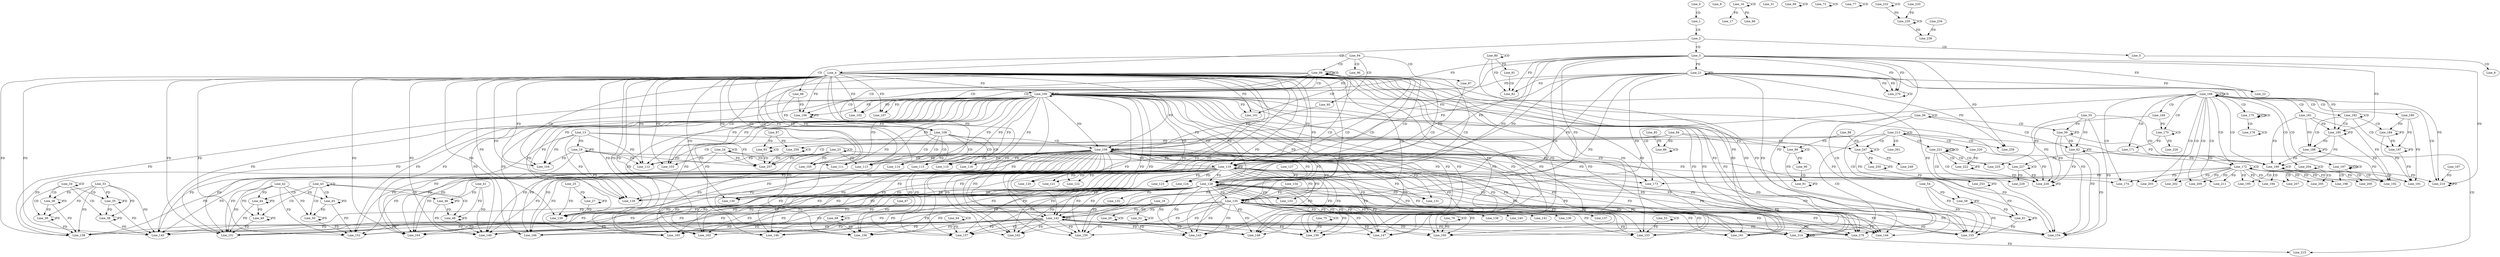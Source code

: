 digraph G {
  Line_0;
  Line_1;
  Line_2;
  Line_3;
  Line_4;
  Line_5;
  Line_6;
  Line_8;
  Line_16;
  Line_16;
  Line_17;
  Line_13;
  Line_19;
  Line_19;
  Line_20;
  Line_20;
  Line_18;
  Line_20;
  Line_21;
  Line_21;
  Line_22;
  Line_23;
  Line_23;
  Line_24;
  Line_24;
  Line_25;
  Line_27;
  Line_27;
  Line_31;
  Line_32;
  Line_32;
  Line_32;
  Line_34;
  Line_34;
  Line_35;
  Line_33;
  Line_36;
  Line_38;
  Line_39;
  Line_43;
  Line_43;
  Line_44;
  Line_42;
  Line_45;
  Line_45;
  Line_46;
  Line_41;
  Line_48;
  Line_49;
  Line_50;
  Line_53;
  Line_53;
  Line_56;
  Line_56;
  Line_58;
  Line_54;
  Line_58;
  Line_59;
  Line_55;
  Line_61;
  Line_62;
  Line_64;
  Line_64;
  Line_66;
  Line_68;
  Line_68;
  Line_67;
  Line_68;
  Line_69;
  Line_69;
  Line_72;
  Line_72;
  Line_75;
  Line_75;
  Line_76;
  Line_76;
  Line_77;
  Line_77;
  Line_80;
  Line_80;
  Line_81;
  Line_82;
  Line_86;
  Line_86;
  Line_85;
  Line_86;
  Line_84;
  Line_89;
  Line_89;
  Line_88;
  Line_90;
  Line_90;
  Line_91;
  Line_91;
  Line_93;
  Line_93;
  Line_87;
  Line_93;
  Line_94;
  Line_95;
  Line_96;
  Line_97;
  Line_98;
  Line_99;
  Line_99;
  Line_99;
  Line_100;
  Line_100;
  Line_101;
  Line_102;
  Line_103;
  Line_104;
  Line_105;
  Line_106;
  Line_106;
  Line_107;
  Line_108;
  Line_109;
  Line_109;
  Line_110;
  Line_111;
  Line_112;
  Line_113;
  Line_114;
  Line_115;
  Line_116;
  Line_119;
  Line_119;
  Line_120;
  Line_121;
  Line_122;
  Line_123;
  Line_124;
  Line_128;
  Line_128;
  Line_127;
  Line_129;
  Line_130;
  Line_131;
  Line_132;
  Line_133;
  Line_135;
  Line_135;
  Line_134;
  Line_136;
  Line_137;
  Line_138;
  Line_139;
  Line_140;
  Line_141;
  Line_142;
  Line_142;
  Line_143;
  Line_144;
  Line_145;
  Line_145;
  Line_145;
  Line_146;
  Line_147;
  Line_148;
  Line_149;
  Line_149;
  Line_149;
  Line_150;
  Line_151;
  Line_152;
  Line_153;
  Line_154;
  Line_154;
  Line_154;
  Line_155;
  Line_156;
  Line_157;
  Line_158;
  Line_158;
  Line_158;
  Line_159;
  Line_160;
  Line_161;
  Line_162;
  Line_163;
  Line_164;
  Line_165;
  Line_166;
  Line_168;
  Line_168;
  Line_168;
  Line_169;
  Line_170;
  Line_170;
  Line_171;
  Line_171;
  Line_172;
  Line_172;
  Line_173;
  Line_174;
  Line_175;
  Line_175;
  Line_175;
  Line_176;
  Line_176;
  Line_180;
  Line_181;
  Line_182;
  Line_182;
  Line_184;
  Line_184;
  Line_185;
  Line_185;
  Line_187;
  Line_188;
  Line_190;
  Line_190;
  Line_190;
  Line_191;
  Line_192;
  Line_194;
  Line_195;
  Line_197;
  Line_197;
  Line_197;
  Line_198;
  Line_200;
  Line_202;
  Line_203;
  Line_204;
  Line_204;
  Line_205;
  Line_207;
  Line_209;
  Line_210;
  Line_167;
  Line_210;
  Line_211;
  Line_213;
  Line_213;
  Line_213;
  Line_214;
  Line_214;
  Line_215;
  Line_220;
  Line_221;
  Line_221;
  Line_221;
  Line_222;
  Line_225;
  Line_226;
  Line_227;
  Line_227;
  Line_228;
  Line_228;
  Line_229;
  Line_232;
  Line_232;
  Line_235;
  Line_235;
  Line_233;
  Line_236;
  Line_234;
  Line_247;
  Line_247;
  Line_248;
  Line_250;
  Line_253;
  Line_256;
  Line_256;
  Line_256;
  Line_257;
  Line_258;
  Line_261;
  Line_270;
  Line_270;
  Line_276;
  Line_0 -> Line_1 [ label="CD" ];
  Line_1 -> Line_2 [ label="CD" ];
  Line_2 -> Line_3 [ label="CD" ];
  Line_2 -> Line_4 [ label="CD" ];
  Line_2 -> Line_5 [ label="CD" ];
  Line_5 -> Line_6 [ label="CD" ];
  Line_16 -> Line_16 [ label="CD" ];
  Line_16 -> Line_17 [ label="FD" ];
  Line_13 -> Line_19 [ label="FD" ];
  Line_19 -> Line_19 [ label="FD" ];
  Line_20 -> Line_20 [ label="CD" ];
  Line_18 -> Line_20 [ label="FD" ];
  Line_3 -> Line_21 [ label="FD" ];
  Line_21 -> Line_21 [ label="FD" ];
  Line_3 -> Line_22 [ label="FD" ];
  Line_21 -> Line_22 [ label="FD" ];
  Line_23 -> Line_23 [ label="CD" ];
  Line_24 -> Line_24 [ label="CD" ];
  Line_25 -> Line_27 [ label="FD" ];
  Line_27 -> Line_27 [ label="FD" ];
  Line_32 -> Line_32 [ label="CD" ];
  Line_18 -> Line_32 [ label="FD" ];
  Line_34 -> Line_34 [ label="CD" ];
  Line_34 -> Line_35 [ label="CD" ];
  Line_33 -> Line_35 [ label="FD" ];
  Line_35 -> Line_35 [ label="FD" ];
  Line_34 -> Line_36 [ label="CD" ];
  Line_33 -> Line_36 [ label="FD" ];
  Line_36 -> Line_36 [ label="FD" ];
  Line_34 -> Line_38 [ label="CD" ];
  Line_33 -> Line_38 [ label="FD" ];
  Line_35 -> Line_38 [ label="FD" ];
  Line_38 -> Line_38 [ label="FD" ];
  Line_34 -> Line_39 [ label="CD" ];
  Line_33 -> Line_39 [ label="FD" ];
  Line_36 -> Line_39 [ label="FD" ];
  Line_39 -> Line_39 [ label="FD" ];
  Line_43 -> Line_43 [ label="CD" ];
  Line_43 -> Line_44 [ label="CD" ];
  Line_42 -> Line_44 [ label="FD" ];
  Line_44 -> Line_44 [ label="FD" ];
  Line_43 -> Line_45 [ label="CD" ];
  Line_42 -> Line_45 [ label="FD" ];
  Line_45 -> Line_45 [ label="FD" ];
  Line_43 -> Line_46 [ label="CD" ];
  Line_41 -> Line_46 [ label="FD" ];
  Line_46 -> Line_46 [ label="FD" ];
  Line_43 -> Line_48 [ label="CD" ];
  Line_41 -> Line_48 [ label="FD" ];
  Line_46 -> Line_48 [ label="FD" ];
  Line_48 -> Line_48 [ label="FD" ];
  Line_43 -> Line_49 [ label="CD" ];
  Line_42 -> Line_49 [ label="FD" ];
  Line_44 -> Line_49 [ label="FD" ];
  Line_49 -> Line_49 [ label="FD" ];
  Line_43 -> Line_50 [ label="CD" ];
  Line_42 -> Line_50 [ label="FD" ];
  Line_45 -> Line_50 [ label="FD" ];
  Line_50 -> Line_50 [ label="FD" ];
  Line_53 -> Line_53 [ label="CD" ];
  Line_56 -> Line_56 [ label="CD" ];
  Line_56 -> Line_58 [ label="CD" ];
  Line_54 -> Line_58 [ label="FD" ];
  Line_58 -> Line_58 [ label="FD" ];
  Line_56 -> Line_59 [ label="CD" ];
  Line_55 -> Line_59 [ label="FD" ];
  Line_59 -> Line_59 [ label="FD" ];
  Line_56 -> Line_61 [ label="CD" ];
  Line_54 -> Line_61 [ label="FD" ];
  Line_58 -> Line_61 [ label="FD" ];
  Line_61 -> Line_61 [ label="FD" ];
  Line_56 -> Line_62 [ label="CD" ];
  Line_55 -> Line_62 [ label="FD" ];
  Line_59 -> Line_62 [ label="FD" ];
  Line_62 -> Line_62 [ label="FD" ];
  Line_64 -> Line_64 [ label="CD" ];
  Line_16 -> Line_66 [ label="FD" ];
  Line_68 -> Line_68 [ label="CD" ];
  Line_67 -> Line_68 [ label="FD" ];
  Line_69 -> Line_69 [ label="CD" ];
  Line_72 -> Line_72 [ label="CD" ];
  Line_75 -> Line_75 [ label="CD" ];
  Line_76 -> Line_76 [ label="CD" ];
  Line_77 -> Line_77 [ label="CD" ];
  Line_80 -> Line_80 [ label="CD" ];
  Line_80 -> Line_81 [ label="FD" ];
  Line_81 -> Line_82 [ label="CD" ];
  Line_3 -> Line_82 [ label="FD" ];
  Line_21 -> Line_82 [ label="FD" ];
  Line_80 -> Line_82 [ label="FD" ];
  Line_86 -> Line_86 [ label="CD" ];
  Line_85 -> Line_86 [ label="FD" ];
  Line_84 -> Line_86 [ label="FD" ];
  Line_89 -> Line_89 [ label="CD" ];
  Line_88 -> Line_89 [ label="FD" ];
  Line_84 -> Line_89 [ label="FD" ];
  Line_89 -> Line_90 [ label="FD" ];
  Line_90 -> Line_91 [ label="CD" ];
  Line_89 -> Line_91 [ label="FD" ];
  Line_91 -> Line_91 [ label="FD" ];
  Line_93 -> Line_93 [ label="CD" ];
  Line_87 -> Line_93 [ label="FD" ];
  Line_84 -> Line_93 [ label="FD" ];
  Line_94 -> Line_95 [ label="CD" ];
  Line_94 -> Line_96 [ label="CD" ];
  Line_94 -> Line_97 [ label="CD" ];
  Line_94 -> Line_98 [ label="CD" ];
  Line_94 -> Line_99 [ label="CD" ];
  Line_99 -> Line_99 [ label="CD" ];
  Line_99 -> Line_99 [ label="CD" ];
  Line_99 -> Line_100 [ label="CD" ];
  Line_4 -> Line_100 [ label="FD" ];
  Line_100 -> Line_100 [ label="FD" ];
  Line_3 -> Line_100 [ label="FD" ];
  Line_21 -> Line_100 [ label="FD" ];
  Line_96 -> Line_100 [ label="FD" ];
  Line_99 -> Line_101 [ label="CD" ];
  Line_4 -> Line_101 [ label="FD" ];
  Line_100 -> Line_101 [ label="FD" ];
  Line_99 -> Line_102 [ label="CD" ];
  Line_4 -> Line_102 [ label="FD" ];
  Line_100 -> Line_102 [ label="FD" ];
  Line_99 -> Line_103 [ label="CD" ];
  Line_4 -> Line_103 [ label="FD" ];
  Line_100 -> Line_103 [ label="FD" ];
  Line_24 -> Line_103 [ label="FD" ];
  Line_99 -> Line_104 [ label="CD" ];
  Line_4 -> Line_104 [ label="FD" ];
  Line_100 -> Line_104 [ label="FD" ];
  Line_13 -> Line_104 [ label="FD" ];
  Line_19 -> Line_104 [ label="FD" ];
  Line_99 -> Line_105 [ label="CD" ];
  Line_4 -> Line_105 [ label="FD" ];
  Line_100 -> Line_105 [ label="FD" ];
  Line_23 -> Line_105 [ label="FD" ];
  Line_99 -> Line_106 [ label="CD" ];
  Line_98 -> Line_106 [ label="FD" ];
  Line_106 -> Line_106 [ label="FD" ];
  Line_4 -> Line_106 [ label="FD" ];
  Line_100 -> Line_106 [ label="FD" ];
  Line_99 -> Line_107 [ label="CD" ];
  Line_4 -> Line_107 [ label="FD" ];
  Line_100 -> Line_107 [ label="FD" ];
  Line_99 -> Line_108 [ label="CD" ];
  Line_98 -> Line_108 [ label="FD" ];
  Line_106 -> Line_108 [ label="FD" ];
  Line_108 -> Line_109 [ label="CD" ];
  Line_4 -> Line_109 [ label="FD" ];
  Line_100 -> Line_109 [ label="FD" ];
  Line_109 -> Line_109 [ label="FD" ];
  Line_3 -> Line_109 [ label="FD" ];
  Line_21 -> Line_109 [ label="FD" ];
  Line_95 -> Line_109 [ label="FD" ];
  Line_108 -> Line_110 [ label="CD" ];
  Line_4 -> Line_110 [ label="FD" ];
  Line_100 -> Line_110 [ label="FD" ];
  Line_109 -> Line_110 [ label="FD" ];
  Line_108 -> Line_111 [ label="CD" ];
  Line_4 -> Line_111 [ label="FD" ];
  Line_100 -> Line_111 [ label="FD" ];
  Line_109 -> Line_111 [ label="FD" ];
  Line_24 -> Line_111 [ label="FD" ];
  Line_108 -> Line_112 [ label="CD" ];
  Line_4 -> Line_112 [ label="FD" ];
  Line_100 -> Line_112 [ label="FD" ];
  Line_109 -> Line_112 [ label="FD" ];
  Line_13 -> Line_112 [ label="FD" ];
  Line_19 -> Line_112 [ label="FD" ];
  Line_108 -> Line_113 [ label="CD" ];
  Line_4 -> Line_113 [ label="FD" ];
  Line_100 -> Line_113 [ label="FD" ];
  Line_109 -> Line_113 [ label="FD" ];
  Line_23 -> Line_113 [ label="FD" ];
  Line_108 -> Line_114 [ label="CD" ];
  Line_4 -> Line_114 [ label="FD" ];
  Line_100 -> Line_114 [ label="FD" ];
  Line_109 -> Line_114 [ label="FD" ];
  Line_108 -> Line_115 [ label="CD" ];
  Line_4 -> Line_115 [ label="FD" ];
  Line_100 -> Line_115 [ label="FD" ];
  Line_109 -> Line_115 [ label="FD" ];
  Line_108 -> Line_116 [ label="CD" ];
  Line_109 -> Line_116 [ label="FD" ];
  Line_99 -> Line_119 [ label="CD" ];
  Line_4 -> Line_119 [ label="FD" ];
  Line_100 -> Line_119 [ label="FD" ];
  Line_109 -> Line_119 [ label="FD" ];
  Line_119 -> Line_119 [ label="FD" ];
  Line_3 -> Line_119 [ label="FD" ];
  Line_21 -> Line_119 [ label="FD" ];
  Line_97 -> Line_119 [ label="FD" ];
  Line_99 -> Line_120 [ label="CD" ];
  Line_119 -> Line_120 [ label="FD" ];
  Line_99 -> Line_121 [ label="CD" ];
  Line_119 -> Line_121 [ label="FD" ];
  Line_99 -> Line_122 [ label="CD" ];
  Line_119 -> Line_122 [ label="FD" ];
  Line_99 -> Line_123 [ label="CD" ];
  Line_119 -> Line_123 [ label="FD" ];
  Line_99 -> Line_124 [ label="CD" ];
  Line_119 -> Line_124 [ label="FD" ];
  Line_4 -> Line_128 [ label="FD" ];
  Line_100 -> Line_128 [ label="FD" ];
  Line_109 -> Line_128 [ label="FD" ];
  Line_119 -> Line_128 [ label="FD" ];
  Line_128 -> Line_128 [ label="FD" ];
  Line_3 -> Line_128 [ label="FD" ];
  Line_21 -> Line_128 [ label="FD" ];
  Line_127 -> Line_128 [ label="FD" ];
  Line_4 -> Line_129 [ label="FD" ];
  Line_100 -> Line_129 [ label="FD" ];
  Line_109 -> Line_129 [ label="FD" ];
  Line_119 -> Line_129 [ label="FD" ];
  Line_128 -> Line_129 [ label="FD" ];
  Line_13 -> Line_129 [ label="FD" ];
  Line_19 -> Line_129 [ label="FD" ];
  Line_4 -> Line_130 [ label="FD" ];
  Line_100 -> Line_130 [ label="FD" ];
  Line_109 -> Line_130 [ label="FD" ];
  Line_119 -> Line_130 [ label="FD" ];
  Line_128 -> Line_130 [ label="FD" ];
  Line_23 -> Line_130 [ label="FD" ];
  Line_109 -> Line_131 [ label="FD" ];
  Line_119 -> Line_131 [ label="FD" ];
  Line_128 -> Line_131 [ label="FD" ];
  Line_128 -> Line_132 [ label="FD" ];
  Line_119 -> Line_133 [ label="FD" ];
  Line_128 -> Line_133 [ label="FD" ];
  Line_4 -> Line_135 [ label="FD" ];
  Line_100 -> Line_135 [ label="FD" ];
  Line_109 -> Line_135 [ label="FD" ];
  Line_119 -> Line_135 [ label="FD" ];
  Line_128 -> Line_135 [ label="FD" ];
  Line_135 -> Line_135 [ label="FD" ];
  Line_3 -> Line_135 [ label="FD" ];
  Line_21 -> Line_135 [ label="FD" ];
  Line_134 -> Line_135 [ label="FD" ];
  Line_135 -> Line_136 [ label="FD" ];
  Line_135 -> Line_137 [ label="FD" ];
  Line_135 -> Line_138 [ label="FD" ];
  Line_4 -> Line_139 [ label="FD" ];
  Line_100 -> Line_139 [ label="FD" ];
  Line_109 -> Line_139 [ label="FD" ];
  Line_119 -> Line_139 [ label="FD" ];
  Line_128 -> Line_139 [ label="FD" ];
  Line_135 -> Line_139 [ label="FD" ];
  Line_25 -> Line_139 [ label="FD" ];
  Line_27 -> Line_139 [ label="FD" ];
  Line_135 -> Line_140 [ label="FD" ];
  Line_135 -> Line_141 [ label="FD" ];
  Line_4 -> Line_142 [ label="FD" ];
  Line_100 -> Line_142 [ label="FD" ];
  Line_109 -> Line_142 [ label="FD" ];
  Line_119 -> Line_142 [ label="FD" ];
  Line_128 -> Line_142 [ label="FD" ];
  Line_135 -> Line_142 [ label="FD" ];
  Line_142 -> Line_142 [ label="FD" ];
  Line_3 -> Line_142 [ label="FD" ];
  Line_21 -> Line_142 [ label="FD" ];
  Line_4 -> Line_143 [ label="FD" ];
  Line_100 -> Line_143 [ label="FD" ];
  Line_109 -> Line_143 [ label="FD" ];
  Line_119 -> Line_143 [ label="FD" ];
  Line_128 -> Line_143 [ label="FD" ];
  Line_135 -> Line_143 [ label="FD" ];
  Line_142 -> Line_143 [ label="FD" ];
  Line_32 -> Line_143 [ label="FD" ];
  Line_4 -> Line_144 [ label="FD" ];
  Line_100 -> Line_144 [ label="FD" ];
  Line_109 -> Line_144 [ label="FD" ];
  Line_119 -> Line_144 [ label="FD" ];
  Line_128 -> Line_144 [ label="FD" ];
  Line_135 -> Line_144 [ label="FD" ];
  Line_142 -> Line_144 [ label="FD" ];
  Line_4 -> Line_145 [ label="FD" ];
  Line_100 -> Line_145 [ label="FD" ];
  Line_109 -> Line_145 [ label="FD" ];
  Line_119 -> Line_145 [ label="FD" ];
  Line_128 -> Line_145 [ label="FD" ];
  Line_135 -> Line_145 [ label="FD" ];
  Line_142 -> Line_145 [ label="FD" ];
  Line_33 -> Line_145 [ label="FD" ];
  Line_35 -> Line_145 [ label="FD" ];
  Line_38 -> Line_145 [ label="FD" ];
  Line_4 -> Line_146 [ label="FD" ];
  Line_100 -> Line_146 [ label="FD" ];
  Line_109 -> Line_146 [ label="FD" ];
  Line_119 -> Line_146 [ label="FD" ];
  Line_128 -> Line_146 [ label="FD" ];
  Line_135 -> Line_146 [ label="FD" ];
  Line_142 -> Line_146 [ label="FD" ];
  Line_4 -> Line_147 [ label="FD" ];
  Line_100 -> Line_147 [ label="FD" ];
  Line_109 -> Line_147 [ label="FD" ];
  Line_119 -> Line_147 [ label="FD" ];
  Line_128 -> Line_147 [ label="FD" ];
  Line_135 -> Line_147 [ label="FD" ];
  Line_142 -> Line_147 [ label="FD" ];
  Line_4 -> Line_148 [ label="FD" ];
  Line_100 -> Line_148 [ label="FD" ];
  Line_109 -> Line_148 [ label="FD" ];
  Line_119 -> Line_148 [ label="FD" ];
  Line_128 -> Line_148 [ label="FD" ];
  Line_135 -> Line_148 [ label="FD" ];
  Line_142 -> Line_148 [ label="FD" ];
  Line_4 -> Line_149 [ label="FD" ];
  Line_100 -> Line_149 [ label="FD" ];
  Line_109 -> Line_149 [ label="FD" ];
  Line_119 -> Line_149 [ label="FD" ];
  Line_128 -> Line_149 [ label="FD" ];
  Line_135 -> Line_149 [ label="FD" ];
  Line_142 -> Line_149 [ label="FD" ];
  Line_41 -> Line_149 [ label="FD" ];
  Line_46 -> Line_149 [ label="FD" ];
  Line_48 -> Line_149 [ label="FD" ];
  Line_4 -> Line_150 [ label="FD" ];
  Line_100 -> Line_150 [ label="FD" ];
  Line_109 -> Line_150 [ label="FD" ];
  Line_119 -> Line_150 [ label="FD" ];
  Line_128 -> Line_150 [ label="FD" ];
  Line_135 -> Line_150 [ label="FD" ];
  Line_142 -> Line_150 [ label="FD" ];
  Line_20 -> Line_150 [ label="FD" ];
  Line_4 -> Line_151 [ label="FD" ];
  Line_100 -> Line_151 [ label="FD" ];
  Line_109 -> Line_151 [ label="FD" ];
  Line_119 -> Line_151 [ label="FD" ];
  Line_128 -> Line_151 [ label="FD" ];
  Line_135 -> Line_151 [ label="FD" ];
  Line_142 -> Line_151 [ label="FD" ];
  Line_42 -> Line_151 [ label="FD" ];
  Line_44 -> Line_151 [ label="FD" ];
  Line_49 -> Line_151 [ label="FD" ];
  Line_4 -> Line_152 [ label="FD" ];
  Line_100 -> Line_152 [ label="FD" ];
  Line_109 -> Line_152 [ label="FD" ];
  Line_119 -> Line_152 [ label="FD" ];
  Line_128 -> Line_152 [ label="FD" ];
  Line_135 -> Line_152 [ label="FD" ];
  Line_142 -> Line_152 [ label="FD" ];
  Line_42 -> Line_152 [ label="FD" ];
  Line_45 -> Line_152 [ label="FD" ];
  Line_50 -> Line_152 [ label="FD" ];
  Line_4 -> Line_153 [ label="FD" ];
  Line_100 -> Line_153 [ label="FD" ];
  Line_109 -> Line_153 [ label="FD" ];
  Line_119 -> Line_153 [ label="FD" ];
  Line_128 -> Line_153 [ label="FD" ];
  Line_135 -> Line_153 [ label="FD" ];
  Line_142 -> Line_153 [ label="FD" ];
  Line_53 -> Line_153 [ label="FD" ];
  Line_4 -> Line_154 [ label="FD" ];
  Line_100 -> Line_154 [ label="FD" ];
  Line_109 -> Line_154 [ label="FD" ];
  Line_119 -> Line_154 [ label="FD" ];
  Line_128 -> Line_154 [ label="FD" ];
  Line_135 -> Line_154 [ label="FD" ];
  Line_142 -> Line_154 [ label="FD" ];
  Line_55 -> Line_154 [ label="FD" ];
  Line_59 -> Line_154 [ label="FD" ];
  Line_62 -> Line_154 [ label="FD" ];
  Line_4 -> Line_155 [ label="FD" ];
  Line_100 -> Line_155 [ label="FD" ];
  Line_109 -> Line_155 [ label="FD" ];
  Line_119 -> Line_155 [ label="FD" ];
  Line_128 -> Line_155 [ label="FD" ];
  Line_135 -> Line_155 [ label="FD" ];
  Line_142 -> Line_155 [ label="FD" ];
  Line_54 -> Line_155 [ label="FD" ];
  Line_58 -> Line_155 [ label="FD" ];
  Line_61 -> Line_155 [ label="FD" ];
  Line_4 -> Line_156 [ label="FD" ];
  Line_100 -> Line_156 [ label="FD" ];
  Line_109 -> Line_156 [ label="FD" ];
  Line_119 -> Line_156 [ label="FD" ];
  Line_128 -> Line_156 [ label="FD" ];
  Line_135 -> Line_156 [ label="FD" ];
  Line_142 -> Line_156 [ label="FD" ];
  Line_68 -> Line_156 [ label="FD" ];
  Line_4 -> Line_157 [ label="FD" ];
  Line_100 -> Line_157 [ label="FD" ];
  Line_109 -> Line_157 [ label="FD" ];
  Line_119 -> Line_157 [ label="FD" ];
  Line_128 -> Line_157 [ label="FD" ];
  Line_135 -> Line_157 [ label="FD" ];
  Line_142 -> Line_157 [ label="FD" ];
  Line_64 -> Line_157 [ label="FD" ];
  Line_4 -> Line_158 [ label="FD" ];
  Line_100 -> Line_158 [ label="FD" ];
  Line_109 -> Line_158 [ label="FD" ];
  Line_119 -> Line_158 [ label="FD" ];
  Line_128 -> Line_158 [ label="FD" ];
  Line_135 -> Line_158 [ label="FD" ];
  Line_142 -> Line_158 [ label="FD" ];
  Line_33 -> Line_158 [ label="FD" ];
  Line_36 -> Line_158 [ label="FD" ];
  Line_39 -> Line_158 [ label="FD" ];
  Line_4 -> Line_159 [ label="FD" ];
  Line_100 -> Line_159 [ label="FD" ];
  Line_109 -> Line_159 [ label="FD" ];
  Line_119 -> Line_159 [ label="FD" ];
  Line_128 -> Line_159 [ label="FD" ];
  Line_135 -> Line_159 [ label="FD" ];
  Line_142 -> Line_159 [ label="FD" ];
  Line_75 -> Line_159 [ label="FD" ];
  Line_4 -> Line_160 [ label="FD" ];
  Line_100 -> Line_160 [ label="FD" ];
  Line_109 -> Line_160 [ label="FD" ];
  Line_119 -> Line_160 [ label="FD" ];
  Line_128 -> Line_160 [ label="FD" ];
  Line_135 -> Line_160 [ label="FD" ];
  Line_142 -> Line_160 [ label="FD" ];
  Line_76 -> Line_160 [ label="FD" ];
  Line_4 -> Line_161 [ label="FD" ];
  Line_100 -> Line_161 [ label="FD" ];
  Line_109 -> Line_161 [ label="FD" ];
  Line_119 -> Line_161 [ label="FD" ];
  Line_128 -> Line_161 [ label="FD" ];
  Line_135 -> Line_161 [ label="FD" ];
  Line_142 -> Line_161 [ label="FD" ];
  Line_80 -> Line_161 [ label="FD" ];
  Line_4 -> Line_162 [ label="FD" ];
  Line_100 -> Line_162 [ label="FD" ];
  Line_109 -> Line_162 [ label="FD" ];
  Line_119 -> Line_162 [ label="FD" ];
  Line_128 -> Line_162 [ label="FD" ];
  Line_135 -> Line_162 [ label="FD" ];
  Line_142 -> Line_162 [ label="FD" ];
  Line_4 -> Line_163 [ label="FD" ];
  Line_100 -> Line_163 [ label="FD" ];
  Line_109 -> Line_163 [ label="FD" ];
  Line_119 -> Line_163 [ label="FD" ];
  Line_128 -> Line_163 [ label="FD" ];
  Line_135 -> Line_163 [ label="FD" ];
  Line_142 -> Line_163 [ label="FD" ];
  Line_4 -> Line_164 [ label="FD" ];
  Line_100 -> Line_164 [ label="FD" ];
  Line_109 -> Line_164 [ label="FD" ];
  Line_119 -> Line_164 [ label="FD" ];
  Line_128 -> Line_164 [ label="FD" ];
  Line_135 -> Line_164 [ label="FD" ];
  Line_142 -> Line_164 [ label="FD" ];
  Line_13 -> Line_164 [ label="FD" ];
  Line_19 -> Line_164 [ label="FD" ];
  Line_4 -> Line_165 [ label="FD" ];
  Line_100 -> Line_165 [ label="FD" ];
  Line_109 -> Line_165 [ label="FD" ];
  Line_119 -> Line_165 [ label="FD" ];
  Line_128 -> Line_165 [ label="FD" ];
  Line_135 -> Line_165 [ label="FD" ];
  Line_142 -> Line_165 [ label="FD" ];
  Line_23 -> Line_165 [ label="FD" ];
  Line_4 -> Line_166 [ label="FD" ];
  Line_100 -> Line_166 [ label="FD" ];
  Line_109 -> Line_166 [ label="FD" ];
  Line_119 -> Line_166 [ label="FD" ];
  Line_128 -> Line_166 [ label="FD" ];
  Line_135 -> Line_166 [ label="FD" ];
  Line_142 -> Line_166 [ label="FD" ];
  Line_24 -> Line_166 [ label="FD" ];
  Line_168 -> Line_168 [ label="CD" ];
  Line_168 -> Line_168 [ label="CD" ];
  Line_168 -> Line_169 [ label="CD" ];
  Line_168 -> Line_170 [ label="CD" ];
  Line_170 -> Line_170 [ label="CD" ];
  Line_169 -> Line_170 [ label="FD" ];
  Line_168 -> Line_171 [ label="CD" ];
  Line_170 -> Line_171 [ label="FD" ];
  Line_168 -> Line_172 [ label="CD" ];
  Line_172 -> Line_172 [ label="CD" ];
  Line_171 -> Line_172 [ label="FD" ];
  Line_168 -> Line_173 [ label="CD" ];
  Line_172 -> Line_173 [ label="FD" ];
  Line_13 -> Line_173 [ label="FD" ];
  Line_19 -> Line_173 [ label="FD" ];
  Line_168 -> Line_174 [ label="CD" ];
  Line_172 -> Line_174 [ label="FD" ];
  Line_24 -> Line_174 [ label="FD" ];
  Line_168 -> Line_175 [ label="CD" ];
  Line_175 -> Line_175 [ label="CD" ];
  Line_175 -> Line_175 [ label="CD" ];
  Line_175 -> Line_176 [ label="CD" ];
  Line_176 -> Line_176 [ label="CD" ];
  Line_168 -> Line_180 [ label="CD" ];
  Line_168 -> Line_181 [ label="CD" ];
  Line_168 -> Line_182 [ label="CD" ];
  Line_182 -> Line_182 [ label="CD" ];
  Line_182 -> Line_184 [ label="CD" ];
  Line_180 -> Line_184 [ label="FD" ];
  Line_184 -> Line_184 [ label="FD" ];
  Line_182 -> Line_185 [ label="CD" ];
  Line_181 -> Line_185 [ label="FD" ];
  Line_185 -> Line_185 [ label="FD" ];
  Line_3 -> Line_185 [ label="FD" ];
  Line_21 -> Line_185 [ label="FD" ];
  Line_182 -> Line_187 [ label="CD" ];
  Line_180 -> Line_187 [ label="FD" ];
  Line_184 -> Line_187 [ label="FD" ];
  Line_187 -> Line_187 [ label="FD" ];
  Line_182 -> Line_188 [ label="CD" ];
  Line_181 -> Line_188 [ label="FD" ];
  Line_185 -> Line_188 [ label="FD" ];
  Line_188 -> Line_188 [ label="FD" ];
  Line_168 -> Line_190 [ label="CD" ];
  Line_190 -> Line_190 [ label="CD" ];
  Line_181 -> Line_190 [ label="FD" ];
  Line_185 -> Line_190 [ label="FD" ];
  Line_188 -> Line_190 [ label="FD" ];
  Line_55 -> Line_190 [ label="FD" ];
  Line_59 -> Line_190 [ label="FD" ];
  Line_62 -> Line_190 [ label="FD" ];
  Line_190 -> Line_191 [ label="CD" ];
  Line_172 -> Line_191 [ label="FD" ];
  Line_180 -> Line_191 [ label="FD" ];
  Line_184 -> Line_191 [ label="FD" ];
  Line_187 -> Line_191 [ label="FD" ];
  Line_190 -> Line_192 [ label="CD" ];
  Line_172 -> Line_192 [ label="FD" ];
  Line_181 -> Line_192 [ label="FD" ];
  Line_185 -> Line_192 [ label="FD" ];
  Line_188 -> Line_192 [ label="FD" ];
  Line_190 -> Line_194 [ label="CD" ];
  Line_172 -> Line_194 [ label="FD" ];
  Line_190 -> Line_195 [ label="CD" ];
  Line_172 -> Line_195 [ label="FD" ];
  Line_168 -> Line_197 [ label="CD" ];
  Line_197 -> Line_197 [ label="CD" ];
  Line_197 -> Line_197 [ label="CD" ];
  Line_197 -> Line_198 [ label="CD" ];
  Line_172 -> Line_198 [ label="FD" ];
  Line_197 -> Line_200 [ label="CD" ];
  Line_172 -> Line_200 [ label="FD" ];
  Line_168 -> Line_202 [ label="CD" ];
  Line_172 -> Line_202 [ label="FD" ];
  Line_168 -> Line_203 [ label="CD" ];
  Line_172 -> Line_203 [ label="FD" ];
  Line_23 -> Line_203 [ label="FD" ];
  Line_168 -> Line_204 [ label="CD" ];
  Line_204 -> Line_204 [ label="CD" ];
  Line_204 -> Line_205 [ label="CD" ];
  Line_172 -> Line_205 [ label="FD" ];
  Line_204 -> Line_207 [ label="CD" ];
  Line_172 -> Line_207 [ label="FD" ];
  Line_168 -> Line_209 [ label="CD" ];
  Line_172 -> Line_209 [ label="FD" ];
  Line_168 -> Line_210 [ label="CD" ];
  Line_167 -> Line_210 [ label="FD" ];
  Line_210 -> Line_210 [ label="FD" ];
  Line_172 -> Line_210 [ label="FD" ];
  Line_3 -> Line_210 [ label="FD" ];
  Line_21 -> Line_210 [ label="FD" ];
  Line_168 -> Line_211 [ label="CD" ];
  Line_172 -> Line_211 [ label="FD" ];
  Line_213 -> Line_213 [ label="CD" ];
  Line_213 -> Line_214 [ label="CD" ];
  Line_214 -> Line_214 [ label="CD" ];
  Line_4 -> Line_214 [ label="FD" ];
  Line_100 -> Line_214 [ label="FD" ];
  Line_109 -> Line_214 [ label="FD" ];
  Line_119 -> Line_214 [ label="FD" ];
  Line_128 -> Line_214 [ label="FD" ];
  Line_135 -> Line_214 [ label="FD" ];
  Line_142 -> Line_214 [ label="FD" ];
  Line_213 -> Line_215 [ label="CD" ];
  Line_214 -> Line_215 [ label="FD" ];
  Line_213 -> Line_220 [ label="CD" ];
  Line_213 -> Line_221 [ label="CD" ];
  Line_221 -> Line_221 [ label="CD" ];
  Line_221 -> Line_221 [ label="CD" ];
  Line_221 -> Line_222 [ label="CD" ];
  Line_220 -> Line_222 [ label="FD" ];
  Line_222 -> Line_222 [ label="FD" ];
  Line_221 -> Line_225 [ label="CD" ];
  Line_169 -> Line_225 [ label="FD" ];
  Line_170 -> Line_226 [ label="FD" ];
  Line_221 -> Line_227 [ label="CD" ];
  Line_227 -> Line_227 [ label="CD" ];
  Line_171 -> Line_227 [ label="FD" ];
  Line_221 -> Line_228 [ label="CD" ];
  Line_220 -> Line_228 [ label="FD" ];
  Line_222 -> Line_228 [ label="FD" ];
  Line_228 -> Line_228 [ label="FD" ];
  Line_227 -> Line_228 [ label="FD" ];
  Line_55 -> Line_228 [ label="FD" ];
  Line_59 -> Line_228 [ label="FD" ];
  Line_62 -> Line_228 [ label="FD" ];
  Line_221 -> Line_229 [ label="CD" ];
  Line_227 -> Line_229 [ label="FD" ];
  Line_232 -> Line_232 [ label="CD" ];
  Line_235 -> Line_235 [ label="CD" ];
  Line_232 -> Line_235 [ label="FD" ];
  Line_233 -> Line_235 [ label="FD" ];
  Line_235 -> Line_236 [ label="FD" ];
  Line_234 -> Line_236 [ label="FD" ];
  Line_213 -> Line_247 [ label="CD" ];
  Line_247 -> Line_247 [ label="CD" ];
  Line_88 -> Line_247 [ label="FD" ];
  Line_84 -> Line_247 [ label="FD" ];
  Line_247 -> Line_248 [ label="FD" ];
  Line_247 -> Line_250 [ label="FD" ];
  Line_250 -> Line_250 [ label="FD" ];
  Line_247 -> Line_253 [ label="FD" ];
  Line_250 -> Line_253 [ label="FD" ];
  Line_253 -> Line_253 [ label="FD" ];
  Line_213 -> Line_256 [ label="CD" ];
  Line_256 -> Line_256 [ label="CD" ];
  Line_87 -> Line_256 [ label="FD" ];
  Line_84 -> Line_256 [ label="FD" ];
  Line_213 -> Line_257 [ label="CD" ];
  Line_93 -> Line_257 [ label="FD" ];
  Line_256 -> Line_257 [ label="FD" ];
  Line_23 -> Line_257 [ label="FD" ];
  Line_13 -> Line_257 [ label="FD" ];
  Line_19 -> Line_257 [ label="FD" ];
  Line_24 -> Line_257 [ label="FD" ];
  Line_213 -> Line_258 [ label="CD" ];
  Line_3 -> Line_258 [ label="FD" ];
  Line_21 -> Line_258 [ label="FD" ];
  Line_213 -> Line_261 [ label="CD" ];
  Line_3 -> Line_270 [ label="FD" ];
  Line_21 -> Line_270 [ label="FD" ];
  Line_270 -> Line_270 [ label="CD" ];
  Line_3 -> Line_270 [ label="FD" ];
  Line_21 -> Line_270 [ label="FD" ];
  Line_3 -> Line_276 [ label="FD" ];
  Line_21 -> Line_276 [ label="FD" ];
  Line_4 -> Line_276 [ label="FD" ];
  Line_100 -> Line_276 [ label="FD" ];
  Line_109 -> Line_276 [ label="FD" ];
  Line_119 -> Line_276 [ label="FD" ];
  Line_128 -> Line_276 [ label="FD" ];
  Line_135 -> Line_276 [ label="FD" ];
  Line_142 -> Line_276 [ label="FD" ];
}
